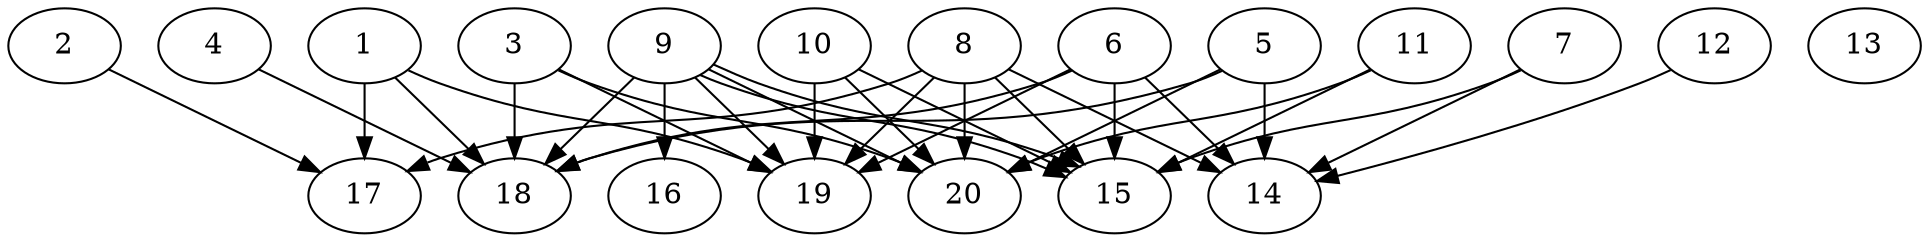 // DAG automatically generated by daggen at Thu Oct  3 13:58:43 2019
// ./daggen --dot -n 20 --ccr 0.4 --fat 0.9 --regular 0.7 --density 0.5 --mindata 5242880 --maxdata 52428800 
digraph G {
  1 [size="104552960", alpha="0.12", expect_size="41821184"] 
  1 -> 17 [size ="41821184"]
  1 -> 18 [size ="41821184"]
  1 -> 19 [size ="41821184"]
  2 [size="63014400", alpha="0.05", expect_size="25205760"] 
  2 -> 17 [size ="25205760"]
  3 [size="95900160", alpha="0.02", expect_size="38360064"] 
  3 -> 18 [size ="38360064"]
  3 -> 19 [size ="38360064"]
  3 -> 20 [size ="38360064"]
  4 [size="99983360", alpha="0.07", expect_size="39993344"] 
  4 -> 18 [size ="39993344"]
  5 [size="13137920", alpha="0.08", expect_size="5255168"] 
  5 -> 14 [size ="5255168"]
  5 -> 18 [size ="5255168"]
  5 -> 20 [size ="5255168"]
  6 [size="81812480", alpha="0.02", expect_size="32724992"] 
  6 -> 14 [size ="32724992"]
  6 -> 15 [size ="32724992"]
  6 -> 18 [size ="32724992"]
  6 -> 19 [size ="32724992"]
  7 [size="126051840", alpha="0.17", expect_size="50420736"] 
  7 -> 14 [size ="50420736"]
  7 -> 15 [size ="50420736"]
  8 [size="42319360", alpha="0.03", expect_size="16927744"] 
  8 -> 14 [size ="16927744"]
  8 -> 15 [size ="16927744"]
  8 -> 17 [size ="16927744"]
  8 -> 19 [size ="16927744"]
  8 -> 20 [size ="16927744"]
  9 [size="117294080", alpha="0.17", expect_size="46917632"] 
  9 -> 15 [size ="46917632"]
  9 -> 15 [size ="46917632"]
  9 -> 16 [size ="46917632"]
  9 -> 18 [size ="46917632"]
  9 -> 19 [size ="46917632"]
  9 -> 20 [size ="46917632"]
  10 [size="71572480", alpha="0.07", expect_size="28628992"] 
  10 -> 15 [size ="28628992"]
  10 -> 19 [size ="28628992"]
  10 -> 20 [size ="28628992"]
  11 [size="28551680", alpha="0.05", expect_size="11420672"] 
  11 -> 15 [size ="11420672"]
  11 -> 20 [size ="11420672"]
  12 [size="99840000", alpha="0.02", expect_size="39936000"] 
  12 -> 14 [size ="39936000"]
  13 [size="130977280", alpha="0.07", expect_size="52390912"] 
  14 [size="27668480", alpha="0.18", expect_size="11067392"] 
  15 [size="69222400", alpha="0.14", expect_size="27688960"] 
  16 [size="114990080", alpha="0.00", expect_size="45996032"] 
  17 [size="126714880", alpha="0.19", expect_size="50685952"] 
  18 [size="110292480", alpha="0.13", expect_size="44116992"] 
  19 [size="130493440", alpha="0.10", expect_size="52197376"] 
  20 [size="112284160", alpha="0.04", expect_size="44913664"] 
}
